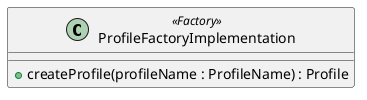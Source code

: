 @startuml
'https://plantuml.com/class-diagram

class ProfileFactoryImplementation<<Factory>> {

    + createProfile(profileName : ProfileName) : Profile
}

@enduml